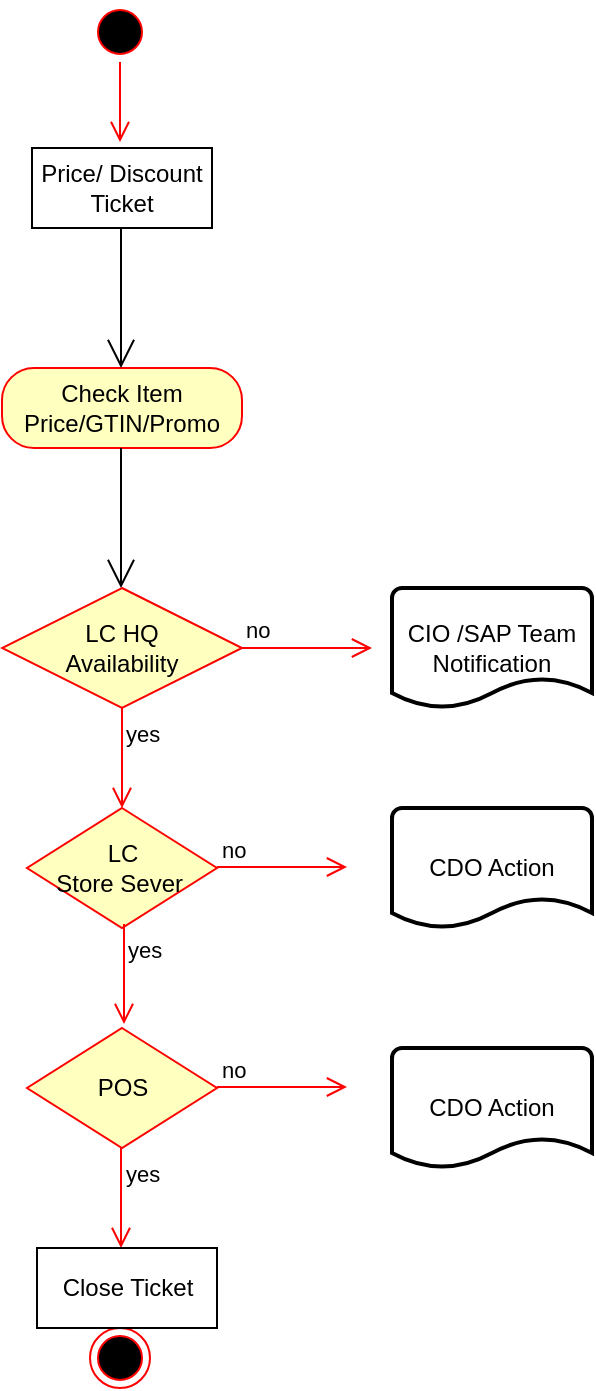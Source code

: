 <mxfile version="22.0.8" type="github" pages="2">
  <diagram name="Page-1" id="3NvbwBQaYA_A24HLge_B">
    <mxGraphModel dx="1434" dy="858" grid="0" gridSize="10" guides="1" tooltips="1" connect="1" arrows="1" fold="1" page="1" pageScale="1" pageWidth="850" pageHeight="1100" math="0" shadow="0">
      <root>
        <mxCell id="0" />
        <mxCell id="1" parent="0" />
        <mxCell id="0vcy0YOTqKpi5q5xN4Ab-2" value="Price/ Discount Ticket" style="rounded=0;whiteSpace=wrap;html=1;" vertex="1" parent="1">
          <mxGeometry x="365" y="170" width="90" height="40" as="geometry" />
        </mxCell>
        <mxCell id="0vcy0YOTqKpi5q5xN4Ab-11" value="Check Item&lt;br style=&quot;border-color: var(--border-color);&quot;&gt;Price/GTIN/Promo" style="rounded=1;whiteSpace=wrap;html=1;arcSize=40;fontColor=#000000;fillColor=#ffffc0;strokeColor=#ff0000;" vertex="1" parent="1">
          <mxGeometry x="350" y="280" width="120" height="40" as="geometry" />
        </mxCell>
        <mxCell id="0vcy0YOTqKpi5q5xN4Ab-16" value="" style="endArrow=open;endFill=1;endSize=12;html=1;rounded=0;" edge="1" parent="1">
          <mxGeometry width="160" relative="1" as="geometry">
            <mxPoint x="409.5" y="320" as="sourcePoint" />
            <mxPoint x="409.5" y="390" as="targetPoint" />
          </mxGeometry>
        </mxCell>
        <mxCell id="0vcy0YOTqKpi5q5xN4Ab-17" value="" style="endArrow=open;endFill=1;endSize=12;html=1;rounded=0;" edge="1" parent="1">
          <mxGeometry width="160" relative="1" as="geometry">
            <mxPoint x="409.5" y="210" as="sourcePoint" />
            <mxPoint x="409.5" y="280" as="targetPoint" />
          </mxGeometry>
        </mxCell>
        <mxCell id="0vcy0YOTqKpi5q5xN4Ab-18" value="LC HQ&lt;br style=&quot;border-color: var(--border-color);&quot;&gt;Availability" style="rhombus;whiteSpace=wrap;html=1;fontColor=#000000;fillColor=#ffffc0;strokeColor=#ff0000;" vertex="1" parent="1">
          <mxGeometry x="350" y="390" width="120" height="60" as="geometry" />
        </mxCell>
        <mxCell id="0vcy0YOTqKpi5q5xN4Ab-19" value="no" style="edgeStyle=orthogonalEdgeStyle;html=1;align=left;verticalAlign=bottom;endArrow=open;endSize=8;strokeColor=#ff0000;rounded=0;" edge="1" source="0vcy0YOTqKpi5q5xN4Ab-18" parent="1">
          <mxGeometry x="-1" relative="1" as="geometry">
            <mxPoint x="535" y="420" as="targetPoint" />
          </mxGeometry>
        </mxCell>
        <mxCell id="0vcy0YOTqKpi5q5xN4Ab-20" value="yes" style="edgeStyle=orthogonalEdgeStyle;html=1;align=left;verticalAlign=top;endArrow=open;endSize=8;strokeColor=#ff0000;rounded=0;" edge="1" source="0vcy0YOTqKpi5q5xN4Ab-18" parent="1">
          <mxGeometry x="-1" relative="1" as="geometry">
            <mxPoint x="410" y="500" as="targetPoint" />
          </mxGeometry>
        </mxCell>
        <mxCell id="0vcy0YOTqKpi5q5xN4Ab-21" value="CIO /SAP Team&lt;br&gt;Notification" style="strokeWidth=2;html=1;shape=mxgraph.flowchart.document2;whiteSpace=wrap;size=0.25;" vertex="1" parent="1">
          <mxGeometry x="545" y="390" width="100" height="60" as="geometry" />
        </mxCell>
        <mxCell id="0vcy0YOTqKpi5q5xN4Ab-22" value="LC&lt;br&gt;Store Sever&amp;nbsp;" style="rhombus;whiteSpace=wrap;html=1;fontColor=#000000;fillColor=#ffffc0;strokeColor=#ff0000;" vertex="1" parent="1">
          <mxGeometry x="362.5" y="500" width="95" height="60" as="geometry" />
        </mxCell>
        <mxCell id="0vcy0YOTqKpi5q5xN4Ab-26" value="yes" style="edgeStyle=orthogonalEdgeStyle;html=1;align=left;verticalAlign=top;endArrow=open;endSize=8;strokeColor=#ff0000;rounded=0;" edge="1" parent="1">
          <mxGeometry x="-1" relative="1" as="geometry">
            <mxPoint x="411" y="608" as="targetPoint" />
            <mxPoint x="411" y="558" as="sourcePoint" />
          </mxGeometry>
        </mxCell>
        <mxCell id="0vcy0YOTqKpi5q5xN4Ab-27" value="no" style="edgeStyle=orthogonalEdgeStyle;html=1;align=left;verticalAlign=bottom;endArrow=open;endSize=8;strokeColor=#ff0000;rounded=0;" edge="1" parent="1">
          <mxGeometry x="-1" relative="1" as="geometry">
            <mxPoint x="522.5" y="529.5" as="targetPoint" />
            <mxPoint x="457.5" y="529.5" as="sourcePoint" />
          </mxGeometry>
        </mxCell>
        <mxCell id="0vcy0YOTqKpi5q5xN4Ab-28" value="CDO Action" style="strokeWidth=2;html=1;shape=mxgraph.flowchart.document2;whiteSpace=wrap;size=0.25;" vertex="1" parent="1">
          <mxGeometry x="545" y="500" width="100" height="60" as="geometry" />
        </mxCell>
        <mxCell id="0vcy0YOTqKpi5q5xN4Ab-29" value="POS" style="rhombus;whiteSpace=wrap;html=1;fontColor=#000000;fillColor=#ffffc0;strokeColor=#ff0000;" vertex="1" parent="1">
          <mxGeometry x="362.5" y="610" width="95" height="60" as="geometry" />
        </mxCell>
        <mxCell id="0vcy0YOTqKpi5q5xN4Ab-30" value="no" style="edgeStyle=orthogonalEdgeStyle;html=1;align=left;verticalAlign=bottom;endArrow=open;endSize=8;strokeColor=#ff0000;rounded=0;" edge="1" parent="1">
          <mxGeometry x="-1" relative="1" as="geometry">
            <mxPoint x="522.5" y="639.5" as="targetPoint" />
            <mxPoint x="457.5" y="639.5" as="sourcePoint" />
          </mxGeometry>
        </mxCell>
        <mxCell id="0vcy0YOTqKpi5q5xN4Ab-31" value="CDO Action" style="strokeWidth=2;html=1;shape=mxgraph.flowchart.document2;whiteSpace=wrap;size=0.25;" vertex="1" parent="1">
          <mxGeometry x="545" y="620" width="100" height="60" as="geometry" />
        </mxCell>
        <mxCell id="0vcy0YOTqKpi5q5xN4Ab-32" value="yes" style="edgeStyle=orthogonalEdgeStyle;html=1;align=left;verticalAlign=top;endArrow=open;endSize=8;strokeColor=#ff0000;rounded=0;" edge="1" parent="1">
          <mxGeometry x="-1" relative="1" as="geometry">
            <mxPoint x="409.5" y="720" as="targetPoint" />
            <mxPoint x="409.5" y="670" as="sourcePoint" />
          </mxGeometry>
        </mxCell>
        <mxCell id="0vcy0YOTqKpi5q5xN4Ab-34" value="" style="ellipse;html=1;shape=endState;fillColor=#000000;strokeColor=#ff0000;" vertex="1" parent="1">
          <mxGeometry x="394" y="760" width="30" height="30" as="geometry" />
        </mxCell>
        <mxCell id="0vcy0YOTqKpi5q5xN4Ab-37" value="" style="ellipse;html=1;shape=startState;fillColor=#000000;strokeColor=#ff0000;" vertex="1" parent="1">
          <mxGeometry x="394" y="97" width="30" height="30" as="geometry" />
        </mxCell>
        <mxCell id="0vcy0YOTqKpi5q5xN4Ab-38" value="" style="edgeStyle=orthogonalEdgeStyle;html=1;verticalAlign=bottom;endArrow=open;endSize=8;strokeColor=#ff0000;rounded=0;" edge="1" source="0vcy0YOTqKpi5q5xN4Ab-37" parent="1">
          <mxGeometry relative="1" as="geometry">
            <mxPoint x="409" y="167" as="targetPoint" />
          </mxGeometry>
        </mxCell>
        <mxCell id="0vcy0YOTqKpi5q5xN4Ab-42" value="Close Ticket" style="rounded=0;whiteSpace=wrap;html=1;" vertex="1" parent="1">
          <mxGeometry x="367.5" y="720" width="90" height="40" as="geometry" />
        </mxCell>
      </root>
    </mxGraphModel>
  </diagram>
  <diagram id="xLUXUsxbAf5hR2nj3gUX" name="Page-2">
    <mxGraphModel dx="1434" dy="858" grid="0" gridSize="10" guides="1" tooltips="1" connect="1" arrows="1" fold="1" page="1" pageScale="1" pageWidth="850" pageHeight="1100" math="0" shadow="0">
      <root>
        <mxCell id="0" />
        <mxCell id="1" parent="0" />
        <mxCell id="NE9AkChMfoFuwEBjwCUo-1" value="Article Code" style="rounded=0;whiteSpace=wrap;html=1;" vertex="1" parent="1">
          <mxGeometry x="366" y="217" width="90" height="40" as="geometry" />
        </mxCell>
        <mxCell id="NE9AkChMfoFuwEBjwCUo-2" value="Check Item&lt;br style=&quot;border-color: var(--border-color);&quot;&gt;Price/GTIN/Promo" style="rounded=1;whiteSpace=wrap;html=1;arcSize=40;fontColor=#000000;fillColor=#ffffc0;strokeColor=#ff0000;" vertex="1" parent="1">
          <mxGeometry x="351" y="327" width="120" height="40" as="geometry" />
        </mxCell>
        <mxCell id="NE9AkChMfoFuwEBjwCUo-3" value="" style="endArrow=open;endFill=1;endSize=12;html=1;rounded=0;" edge="1" parent="1">
          <mxGeometry width="160" relative="1" as="geometry">
            <mxPoint x="410.5" y="367" as="sourcePoint" />
            <mxPoint x="410.5" y="437" as="targetPoint" />
          </mxGeometry>
        </mxCell>
        <mxCell id="NE9AkChMfoFuwEBjwCUo-4" value="" style="endArrow=open;endFill=1;endSize=12;html=1;rounded=0;" edge="1" parent="1">
          <mxGeometry width="160" relative="1" as="geometry">
            <mxPoint x="410.5" y="257" as="sourcePoint" />
            <mxPoint x="410.5" y="327" as="targetPoint" />
          </mxGeometry>
        </mxCell>
        <mxCell id="NE9AkChMfoFuwEBjwCUo-5" value="LC HQ&lt;br style=&quot;border-color: var(--border-color);&quot;&gt;Availability" style="rhombus;whiteSpace=wrap;html=1;fontColor=#000000;fillColor=#ffffc0;strokeColor=#ff0000;" vertex="1" parent="1">
          <mxGeometry x="351" y="437" width="120" height="60" as="geometry" />
        </mxCell>
        <mxCell id="NE9AkChMfoFuwEBjwCUo-6" value="no" style="edgeStyle=orthogonalEdgeStyle;html=1;align=left;verticalAlign=bottom;endArrow=open;endSize=8;strokeColor=#ff0000;rounded=0;" edge="1" source="NE9AkChMfoFuwEBjwCUo-5" parent="1">
          <mxGeometry x="-1" relative="1" as="geometry">
            <mxPoint x="536" y="467" as="targetPoint" />
          </mxGeometry>
        </mxCell>
        <mxCell id="NE9AkChMfoFuwEBjwCUo-7" value="yes" style="edgeStyle=orthogonalEdgeStyle;html=1;align=left;verticalAlign=top;endArrow=open;endSize=8;strokeColor=#ff0000;rounded=0;" edge="1" source="NE9AkChMfoFuwEBjwCUo-5" parent="1">
          <mxGeometry x="-1" relative="1" as="geometry">
            <mxPoint x="411" y="547" as="targetPoint" />
          </mxGeometry>
        </mxCell>
        <mxCell id="NE9AkChMfoFuwEBjwCUo-12" value="Copy to Archive Tables and Delete Active from tables" style="strokeWidth=2;html=1;shape=mxgraph.flowchart.document2;whiteSpace=wrap;size=0.25;" vertex="1" parent="1">
          <mxGeometry x="585" y="547" width="136" height="60" as="geometry" />
        </mxCell>
        <mxCell id="NE9AkChMfoFuwEBjwCUo-13" value="POS" style="rhombus;whiteSpace=wrap;html=1;fontColor=#000000;fillColor=#ffffc0;strokeColor=#ff0000;" vertex="1" parent="1">
          <mxGeometry x="363" y="737" width="95" height="60" as="geometry" />
        </mxCell>
        <mxCell id="NE9AkChMfoFuwEBjwCUo-14" value="no" style="edgeStyle=orthogonalEdgeStyle;html=1;align=left;verticalAlign=bottom;endArrow=open;endSize=8;strokeColor=#ff0000;rounded=0;" edge="1" parent="1">
          <mxGeometry x="-1" relative="1" as="geometry">
            <mxPoint x="523" y="766.5" as="targetPoint" />
            <mxPoint x="458" y="766.5" as="sourcePoint" />
          </mxGeometry>
        </mxCell>
        <mxCell id="NE9AkChMfoFuwEBjwCUo-16" value="yes" style="edgeStyle=orthogonalEdgeStyle;html=1;align=left;verticalAlign=top;endArrow=open;endSize=8;strokeColor=#ff0000;rounded=0;" edge="1" parent="1">
          <mxGeometry x="-1" relative="1" as="geometry">
            <mxPoint x="410" y="847" as="targetPoint" />
            <mxPoint x="410" y="797" as="sourcePoint" />
          </mxGeometry>
        </mxCell>
        <mxCell id="NE9AkChMfoFuwEBjwCUo-17" value="" style="ellipse;html=1;shape=endState;fillColor=#000000;strokeColor=#ff0000;" vertex="1" parent="1">
          <mxGeometry x="395.5" y="941" width="30" height="30" as="geometry" />
        </mxCell>
        <mxCell id="NE9AkChMfoFuwEBjwCUo-18" value="" style="ellipse;html=1;shape=startState;fillColor=#000000;strokeColor=#ff0000;" vertex="1" parent="1">
          <mxGeometry x="395" y="144" width="30" height="30" as="geometry" />
        </mxCell>
        <mxCell id="NE9AkChMfoFuwEBjwCUo-19" value="" style="edgeStyle=orthogonalEdgeStyle;html=1;verticalAlign=bottom;endArrow=open;endSize=8;strokeColor=#ff0000;rounded=0;" edge="1" source="NE9AkChMfoFuwEBjwCUo-18" parent="1">
          <mxGeometry relative="1" as="geometry">
            <mxPoint x="410" y="214" as="targetPoint" />
          </mxGeometry>
        </mxCell>
        <mxCell id="NE9AkChMfoFuwEBjwCUo-23" value="" style="ellipse;html=1;shape=endState;fillColor=#000000;strokeColor=#ff0000;" vertex="1" parent="1">
          <mxGeometry x="550" y="452" width="30" height="30" as="geometry" />
        </mxCell>
        <mxCell id="NE9AkChMfoFuwEBjwCUo-24" value="LC HQ" style="rounded=1;whiteSpace=wrap;html=1;arcSize=40;fontColor=#000000;fillColor=#ffffc0;strokeColor=#ff0000;" vertex="1" parent="1">
          <mxGeometry x="348" y="553" width="120" height="40" as="geometry" />
        </mxCell>
        <mxCell id="NE9AkChMfoFuwEBjwCUo-26" value="" style="endArrow=open;endFill=1;endSize=12;html=1;rounded=0;" edge="1" parent="1">
          <mxGeometry width="160" relative="1" as="geometry">
            <mxPoint x="472" y="576" as="sourcePoint" />
            <mxPoint x="582" y="576" as="targetPoint" />
          </mxGeometry>
        </mxCell>
        <mxCell id="NE9AkChMfoFuwEBjwCUo-28" value="" style="endArrow=open;endFill=1;endSize=12;html=1;rounded=0;" edge="1" parent="1">
          <mxGeometry width="160" relative="1" as="geometry">
            <mxPoint x="410.5" y="592" as="sourcePoint" />
            <mxPoint x="410.5" y="639.5" as="targetPoint" />
          </mxGeometry>
        </mxCell>
        <mxCell id="0DIbFvESVx-k4KAR7CTS-3" value="Copy to Archive Tables and Delete from Active tables" style="strokeWidth=2;html=1;shape=mxgraph.flowchart.document2;whiteSpace=wrap;size=0.25;" vertex="1" parent="1">
          <mxGeometry x="583" y="638" width="135" height="60" as="geometry" />
        </mxCell>
        <mxCell id="0DIbFvESVx-k4KAR7CTS-4" value="Store Server" style="rounded=1;whiteSpace=wrap;html=1;arcSize=40;fontColor=#000000;fillColor=#ffffc0;strokeColor=#ff0000;" vertex="1" parent="1">
          <mxGeometry x="350" y="648" width="120" height="40" as="geometry" />
        </mxCell>
        <mxCell id="0DIbFvESVx-k4KAR7CTS-5" value="" style="endArrow=open;endFill=1;endSize=12;html=1;rounded=0;" edge="1" parent="1">
          <mxGeometry width="160" relative="1" as="geometry">
            <mxPoint x="470" y="670" as="sourcePoint" />
            <mxPoint x="580" y="670" as="targetPoint" />
          </mxGeometry>
        </mxCell>
        <mxCell id="0DIbFvESVx-k4KAR7CTS-6" value="" style="endArrow=open;endFill=1;endSize=12;html=1;rounded=0;" edge="1" parent="1">
          <mxGeometry width="160" relative="1" as="geometry">
            <mxPoint x="410.5" y="690" as="sourcePoint" />
            <mxPoint x="410.5" y="737.5" as="targetPoint" />
          </mxGeometry>
        </mxCell>
        <mxCell id="0DIbFvESVx-k4KAR7CTS-7" value="POS" style="rounded=1;whiteSpace=wrap;html=1;arcSize=40;fontColor=#000000;fillColor=#ffffc0;strokeColor=#ff0000;" vertex="1" parent="1">
          <mxGeometry x="353" y="848" width="120" height="40" as="geometry" />
        </mxCell>
        <mxCell id="0DIbFvESVx-k4KAR7CTS-9" value="" style="endArrow=open;endFill=1;endSize=12;html=1;rounded=0;" edge="1" parent="1">
          <mxGeometry width="160" relative="1" as="geometry">
            <mxPoint x="473" y="870" as="sourcePoint" />
            <mxPoint x="583" y="870" as="targetPoint" />
          </mxGeometry>
        </mxCell>
        <mxCell id="0DIbFvESVx-k4KAR7CTS-10" value="Delete from Active tables" style="strokeWidth=2;html=1;shape=mxgraph.flowchart.document2;whiteSpace=wrap;size=0.25;" vertex="1" parent="1">
          <mxGeometry x="583" y="838" width="135" height="60" as="geometry" />
        </mxCell>
        <mxCell id="0DIbFvESVx-k4KAR7CTS-12" value="" style="ellipse;html=1;shape=endState;fillColor=#000000;strokeColor=#ff0000;" vertex="1" parent="1">
          <mxGeometry x="534" y="752" width="30" height="30" as="geometry" />
        </mxCell>
        <mxCell id="0DIbFvESVx-k4KAR7CTS-14" value="" style="endArrow=open;endFill=1;endSize=12;html=1;rounded=0;" edge="1" parent="1">
          <mxGeometry width="160" relative="1" as="geometry">
            <mxPoint x="409.5" y="890" as="sourcePoint" />
            <mxPoint x="409.5" y="937.5" as="targetPoint" />
          </mxGeometry>
        </mxCell>
      </root>
    </mxGraphModel>
  </diagram>
</mxfile>
